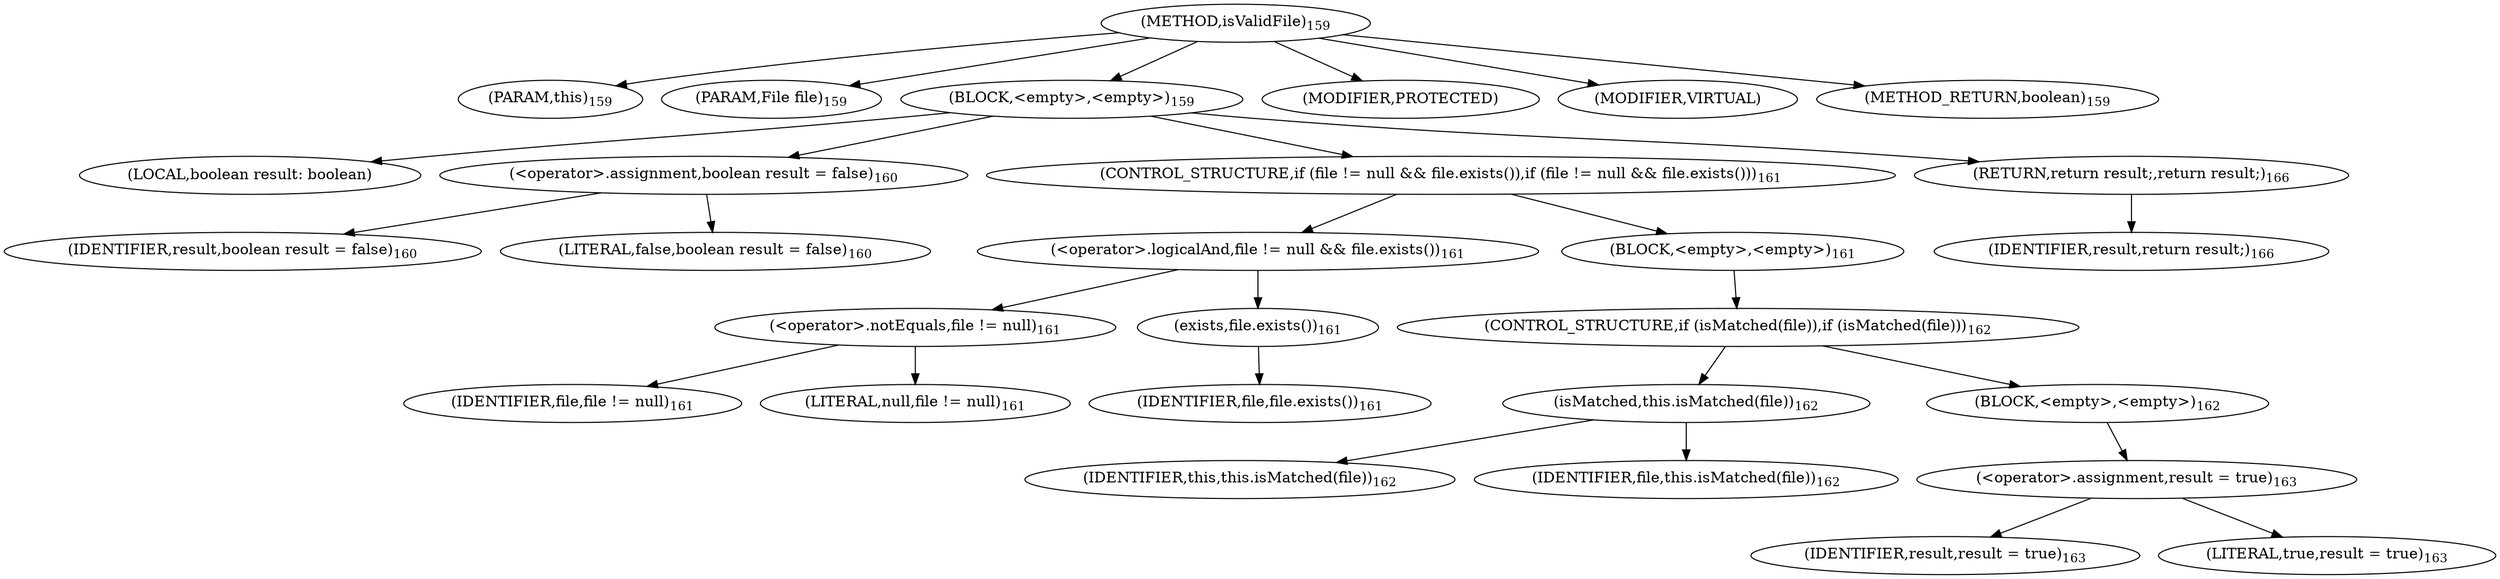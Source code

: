 digraph "isValidFile" {  
"369" [label = <(METHOD,isValidFile)<SUB>159</SUB>> ]
"20" [label = <(PARAM,this)<SUB>159</SUB>> ]
"370" [label = <(PARAM,File file)<SUB>159</SUB>> ]
"371" [label = <(BLOCK,&lt;empty&gt;,&lt;empty&gt;)<SUB>159</SUB>> ]
"372" [label = <(LOCAL,boolean result: boolean)> ]
"373" [label = <(&lt;operator&gt;.assignment,boolean result = false)<SUB>160</SUB>> ]
"374" [label = <(IDENTIFIER,result,boolean result = false)<SUB>160</SUB>> ]
"375" [label = <(LITERAL,false,boolean result = false)<SUB>160</SUB>> ]
"376" [label = <(CONTROL_STRUCTURE,if (file != null &amp;&amp; file.exists()),if (file != null &amp;&amp; file.exists()))<SUB>161</SUB>> ]
"377" [label = <(&lt;operator&gt;.logicalAnd,file != null &amp;&amp; file.exists())<SUB>161</SUB>> ]
"378" [label = <(&lt;operator&gt;.notEquals,file != null)<SUB>161</SUB>> ]
"379" [label = <(IDENTIFIER,file,file != null)<SUB>161</SUB>> ]
"380" [label = <(LITERAL,null,file != null)<SUB>161</SUB>> ]
"381" [label = <(exists,file.exists())<SUB>161</SUB>> ]
"382" [label = <(IDENTIFIER,file,file.exists())<SUB>161</SUB>> ]
"383" [label = <(BLOCK,&lt;empty&gt;,&lt;empty&gt;)<SUB>161</SUB>> ]
"384" [label = <(CONTROL_STRUCTURE,if (isMatched(file)),if (isMatched(file)))<SUB>162</SUB>> ]
"385" [label = <(isMatched,this.isMatched(file))<SUB>162</SUB>> ]
"19" [label = <(IDENTIFIER,this,this.isMatched(file))<SUB>162</SUB>> ]
"386" [label = <(IDENTIFIER,file,this.isMatched(file))<SUB>162</SUB>> ]
"387" [label = <(BLOCK,&lt;empty&gt;,&lt;empty&gt;)<SUB>162</SUB>> ]
"388" [label = <(&lt;operator&gt;.assignment,result = true)<SUB>163</SUB>> ]
"389" [label = <(IDENTIFIER,result,result = true)<SUB>163</SUB>> ]
"390" [label = <(LITERAL,true,result = true)<SUB>163</SUB>> ]
"391" [label = <(RETURN,return result;,return result;)<SUB>166</SUB>> ]
"392" [label = <(IDENTIFIER,result,return result;)<SUB>166</SUB>> ]
"393" [label = <(MODIFIER,PROTECTED)> ]
"394" [label = <(MODIFIER,VIRTUAL)> ]
"395" [label = <(METHOD_RETURN,boolean)<SUB>159</SUB>> ]
  "369" -> "20" 
  "369" -> "370" 
  "369" -> "371" 
  "369" -> "393" 
  "369" -> "394" 
  "369" -> "395" 
  "371" -> "372" 
  "371" -> "373" 
  "371" -> "376" 
  "371" -> "391" 
  "373" -> "374" 
  "373" -> "375" 
  "376" -> "377" 
  "376" -> "383" 
  "377" -> "378" 
  "377" -> "381" 
  "378" -> "379" 
  "378" -> "380" 
  "381" -> "382" 
  "383" -> "384" 
  "384" -> "385" 
  "384" -> "387" 
  "385" -> "19" 
  "385" -> "386" 
  "387" -> "388" 
  "388" -> "389" 
  "388" -> "390" 
  "391" -> "392" 
}
